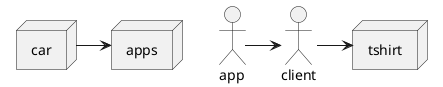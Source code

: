 @startuml
actor client
node apps
node car
node tshirt

car -> apps
app -> client
client -> tshirt
@enduml
